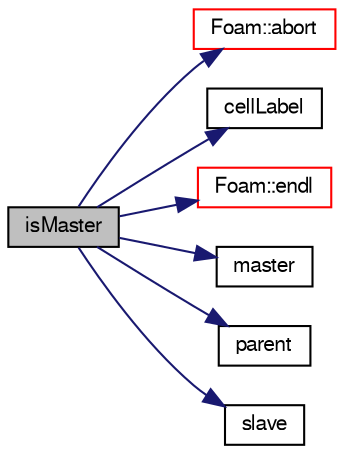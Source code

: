 digraph "isMaster"
{
  bgcolor="transparent";
  edge [fontname="FreeSans",fontsize="10",labelfontname="FreeSans",labelfontsize="10"];
  node [fontname="FreeSans",fontsize="10",shape=record];
  rankdir="LR";
  Node157 [label="isMaster",height=0.2,width=0.4,color="black", fillcolor="grey75", style="filled", fontcolor="black"];
  Node157 -> Node158 [color="midnightblue",fontsize="10",style="solid",fontname="FreeSans"];
  Node158 [label="Foam::abort",height=0.2,width=0.4,color="red",URL="$a21124.html#a447107a607d03e417307c203fa5fb44b"];
  Node157 -> Node201 [color="midnightblue",fontsize="10",style="solid",fontname="FreeSans"];
  Node201 [label="cellLabel",height=0.2,width=0.4,color="black",URL="$a21526.html#aea68bb95ef7cfdc7468de174ed08b8f9"];
  Node157 -> Node166 [color="midnightblue",fontsize="10",style="solid",fontname="FreeSans"];
  Node166 [label="Foam::endl",height=0.2,width=0.4,color="red",URL="$a21124.html#a2db8fe02a0d3909e9351bb4275b23ce4",tooltip="Add newline and flush stream. "];
  Node157 -> Node202 [color="midnightblue",fontsize="10",style="solid",fontname="FreeSans"];
  Node202 [label="master",height=0.2,width=0.4,color="black",URL="$a21526.html#adf99d02ddc54029c5cebd866bc08707f"];
  Node157 -> Node203 [color="midnightblue",fontsize="10",style="solid",fontname="FreeSans"];
  Node203 [label="parent",height=0.2,width=0.4,color="black",URL="$a21526.html#a20b4a43bd8e8a11ce7273527d3e401a4"];
  Node157 -> Node204 [color="midnightblue",fontsize="10",style="solid",fontname="FreeSans"];
  Node204 [label="slave",height=0.2,width=0.4,color="black",URL="$a21526.html#a4679eec6c6326685c8d1479b8c15b3af"];
}
